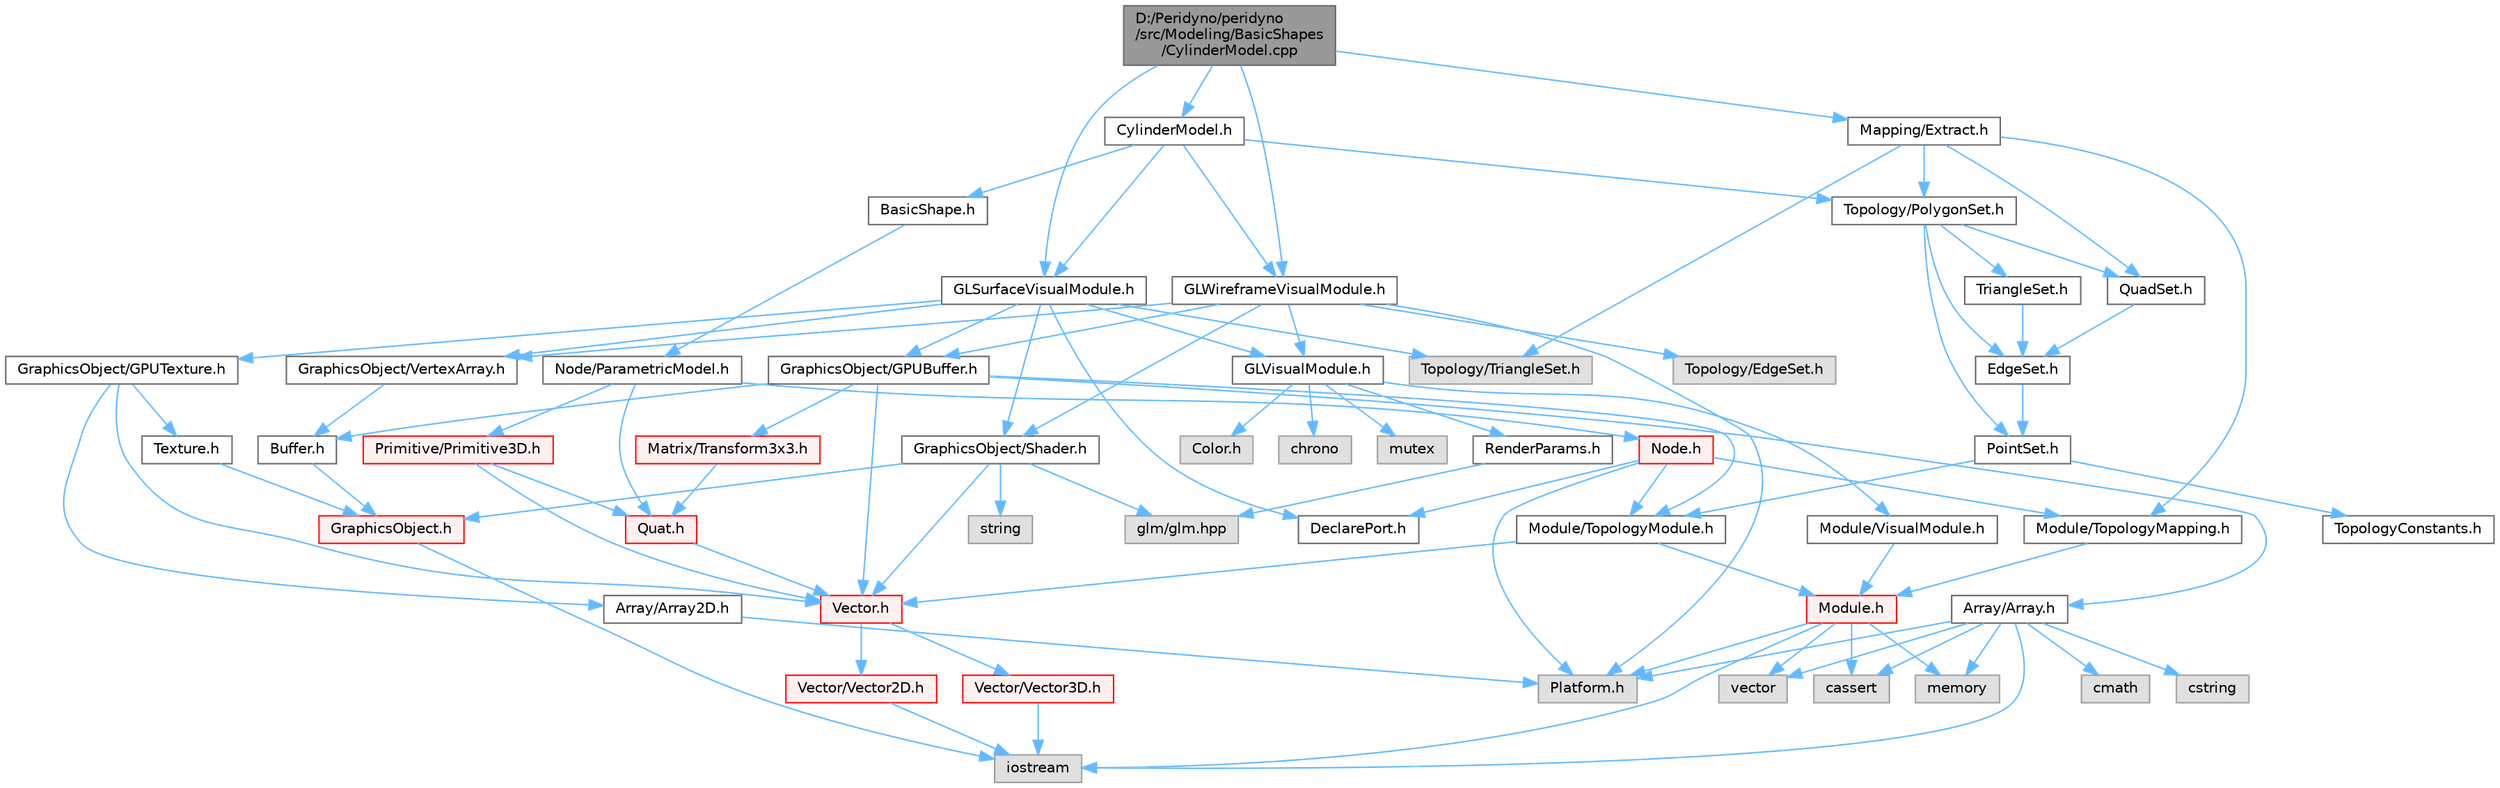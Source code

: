 digraph "D:/Peridyno/peridyno/src/Modeling/BasicShapes/CylinderModel.cpp"
{
 // LATEX_PDF_SIZE
  bgcolor="transparent";
  edge [fontname=Helvetica,fontsize=10,labelfontname=Helvetica,labelfontsize=10];
  node [fontname=Helvetica,fontsize=10,shape=box,height=0.2,width=0.4];
  Node1 [id="Node000001",label="D:/Peridyno/peridyno\l/src/Modeling/BasicShapes\l/CylinderModel.cpp",height=0.2,width=0.4,color="gray40", fillcolor="grey60", style="filled", fontcolor="black",tooltip=" "];
  Node1 -> Node2 [id="edge1_Node000001_Node000002",color="steelblue1",style="solid",tooltip=" "];
  Node2 [id="Node000002",label="CylinderModel.h",height=0.2,width=0.4,color="grey40", fillcolor="white", style="filled",URL="$_cylinder_model_8h.html",tooltip=" "];
  Node2 -> Node3 [id="edge2_Node000002_Node000003",color="steelblue1",style="solid",tooltip=" "];
  Node3 [id="Node000003",label="BasicShape.h",height=0.2,width=0.4,color="grey40", fillcolor="white", style="filled",URL="$_basic_shape_8h.html",tooltip=" "];
  Node3 -> Node4 [id="edge3_Node000003_Node000004",color="steelblue1",style="solid",tooltip=" "];
  Node4 [id="Node000004",label="Node/ParametricModel.h",height=0.2,width=0.4,color="grey40", fillcolor="white", style="filled",URL="$_parametric_model_8h.html",tooltip=" "];
  Node4 -> Node5 [id="edge4_Node000004_Node000005",color="steelblue1",style="solid",tooltip=" "];
  Node5 [id="Node000005",label="Node.h",height=0.2,width=0.4,color="red", fillcolor="#FFF0F0", style="filled",URL="$_node_8h.html",tooltip=" "];
  Node5 -> Node9 [id="edge5_Node000005_Node000009",color="steelblue1",style="solid",tooltip=" "];
  Node9 [id="Node000009",label="Platform.h",height=0.2,width=0.4,color="grey60", fillcolor="#E0E0E0", style="filled",tooltip=" "];
  Node5 -> Node71 [id="edge6_Node000005_Node000071",color="steelblue1",style="solid",tooltip=" "];
  Node71 [id="Node000071",label="DeclarePort.h",height=0.2,width=0.4,color="grey40", fillcolor="white", style="filled",URL="$_declare_port_8h.html",tooltip=" "];
  Node5 -> Node73 [id="edge7_Node000005_Node000073",color="steelblue1",style="solid",tooltip=" "];
  Node73 [id="Node000073",label="Module/TopologyModule.h",height=0.2,width=0.4,color="grey40", fillcolor="white", style="filled",URL="$_topology_module_8h.html",tooltip=" "];
  Node73 -> Node34 [id="edge8_Node000073_Node000034",color="steelblue1",style="solid",tooltip=" "];
  Node34 [id="Node000034",label="Vector.h",height=0.2,width=0.4,color="red", fillcolor="#FFF0F0", style="filled",URL="$_vector_8h.html",tooltip=" "];
  Node34 -> Node35 [id="edge9_Node000034_Node000035",color="steelblue1",style="solid",tooltip=" "];
  Node35 [id="Node000035",label="Vector/Vector2D.h",height=0.2,width=0.4,color="red", fillcolor="#FFF0F0", style="filled",URL="$_vector2_d_8h.html",tooltip=" "];
  Node35 -> Node7 [id="edge10_Node000035_Node000007",color="steelblue1",style="solid",tooltip=" "];
  Node7 [id="Node000007",label="iostream",height=0.2,width=0.4,color="grey60", fillcolor="#E0E0E0", style="filled",tooltip=" "];
  Node34 -> Node41 [id="edge11_Node000034_Node000041",color="steelblue1",style="solid",tooltip=" "];
  Node41 [id="Node000041",label="Vector/Vector3D.h",height=0.2,width=0.4,color="red", fillcolor="#FFF0F0", style="filled",URL="$_vector3_d_8h.html",tooltip=" "];
  Node41 -> Node7 [id="edge12_Node000041_Node000007",color="steelblue1",style="solid",tooltip=" "];
  Node73 -> Node74 [id="edge13_Node000073_Node000074",color="steelblue1",style="solid",tooltip=" "];
  Node74 [id="Node000074",label="Module.h",height=0.2,width=0.4,color="red", fillcolor="#FFF0F0", style="filled",URL="$_module_8h.html",tooltip=" "];
  Node74 -> Node9 [id="edge14_Node000074_Node000009",color="steelblue1",style="solid",tooltip=" "];
  Node74 -> Node25 [id="edge15_Node000074_Node000025",color="steelblue1",style="solid",tooltip=" "];
  Node25 [id="Node000025",label="memory",height=0.2,width=0.4,color="grey60", fillcolor="#E0E0E0", style="filled",tooltip=" "];
  Node74 -> Node23 [id="edge16_Node000074_Node000023",color="steelblue1",style="solid",tooltip=" "];
  Node23 [id="Node000023",label="vector",height=0.2,width=0.4,color="grey60", fillcolor="#E0E0E0", style="filled",tooltip=" "];
  Node74 -> Node22 [id="edge17_Node000074_Node000022",color="steelblue1",style="solid",tooltip=" "];
  Node22 [id="Node000022",label="cassert",height=0.2,width=0.4,color="grey60", fillcolor="#E0E0E0", style="filled",tooltip=" "];
  Node74 -> Node7 [id="edge18_Node000074_Node000007",color="steelblue1",style="solid",tooltip=" "];
  Node5 -> Node94 [id="edge19_Node000005_Node000094",color="steelblue1",style="solid",tooltip=" "];
  Node94 [id="Node000094",label="Module/TopologyMapping.h",height=0.2,width=0.4,color="grey40", fillcolor="white", style="filled",URL="$_topology_mapping_8h.html",tooltip=" "];
  Node94 -> Node74 [id="edge20_Node000094_Node000074",color="steelblue1",style="solid",tooltip=" "];
  Node4 -> Node65 [id="edge21_Node000004_Node000065",color="steelblue1",style="solid",tooltip=" "];
  Node65 [id="Node000065",label="Quat.h",height=0.2,width=0.4,color="red", fillcolor="#FFF0F0", style="filled",URL="$_quat_8h.html",tooltip="Implementation of quaternion."];
  Node65 -> Node34 [id="edge22_Node000065_Node000034",color="steelblue1",style="solid",tooltip=" "];
  Node4 -> Node98 [id="edge23_Node000004_Node000098",color="steelblue1",style="solid",tooltip=" "];
  Node98 [id="Node000098",label="Primitive/Primitive3D.h",height=0.2,width=0.4,color="red", fillcolor="#FFF0F0", style="filled",URL="$_primitive3_d_8h.html",tooltip=" "];
  Node98 -> Node34 [id="edge24_Node000098_Node000034",color="steelblue1",style="solid",tooltip=" "];
  Node98 -> Node65 [id="edge25_Node000098_Node000065",color="steelblue1",style="solid",tooltip=" "];
  Node2 -> Node102 [id="edge26_Node000002_Node000102",color="steelblue1",style="solid",tooltip=" "];
  Node102 [id="Node000102",label="GLSurfaceVisualModule.h",height=0.2,width=0.4,color="grey40", fillcolor="white", style="filled",URL="$_g_l_surface_visual_module_8h.html",tooltip=" "];
  Node102 -> Node71 [id="edge27_Node000102_Node000071",color="steelblue1",style="solid",tooltip=" "];
  Node102 -> Node103 [id="edge28_Node000102_Node000103",color="steelblue1",style="solid",tooltip=" "];
  Node103 [id="Node000103",label="Topology/TriangleSet.h",height=0.2,width=0.4,color="grey60", fillcolor="#E0E0E0", style="filled",tooltip=" "];
  Node102 -> Node104 [id="edge29_Node000102_Node000104",color="steelblue1",style="solid",tooltip=" "];
  Node104 [id="Node000104",label="GLVisualModule.h",height=0.2,width=0.4,color="grey40", fillcolor="white", style="filled",URL="$_g_l_visual_module_8h.html",tooltip=" "];
  Node104 -> Node105 [id="edge30_Node000104_Node000105",color="steelblue1",style="solid",tooltip=" "];
  Node105 [id="Node000105",label="chrono",height=0.2,width=0.4,color="grey60", fillcolor="#E0E0E0", style="filled",tooltip=" "];
  Node104 -> Node76 [id="edge31_Node000104_Node000076",color="steelblue1",style="solid",tooltip=" "];
  Node76 [id="Node000076",label="mutex",height=0.2,width=0.4,color="grey60", fillcolor="#E0E0E0", style="filled",tooltip=" "];
  Node104 -> Node106 [id="edge32_Node000104_Node000106",color="steelblue1",style="solid",tooltip=" "];
  Node106 [id="Node000106",label="Module/VisualModule.h",height=0.2,width=0.4,color="grey40", fillcolor="white", style="filled",URL="$_visual_module_8h.html",tooltip=" "];
  Node106 -> Node74 [id="edge33_Node000106_Node000074",color="steelblue1",style="solid",tooltip=" "];
  Node104 -> Node107 [id="edge34_Node000104_Node000107",color="steelblue1",style="solid",tooltip=" "];
  Node107 [id="Node000107",label="Color.h",height=0.2,width=0.4,color="grey60", fillcolor="#E0E0E0", style="filled",tooltip=" "];
  Node104 -> Node108 [id="edge35_Node000104_Node000108",color="steelblue1",style="solid",tooltip=" "];
  Node108 [id="Node000108",label="RenderParams.h",height=0.2,width=0.4,color="grey40", fillcolor="white", style="filled",URL="$_render_params_8h.html",tooltip=" "];
  Node108 -> Node69 [id="edge36_Node000108_Node000069",color="steelblue1",style="solid",tooltip=" "];
  Node69 [id="Node000069",label="glm/glm.hpp",height=0.2,width=0.4,color="grey60", fillcolor="#E0E0E0", style="filled",tooltip=" "];
  Node102 -> Node109 [id="edge37_Node000102_Node000109",color="steelblue1",style="solid",tooltip=" "];
  Node109 [id="Node000109",label="GraphicsObject/GPUBuffer.h",height=0.2,width=0.4,color="grey40", fillcolor="white", style="filled",URL="$_g_p_u_buffer_8h.html",tooltip=" "];
  Node109 -> Node110 [id="edge38_Node000109_Node000110",color="steelblue1",style="solid",tooltip=" "];
  Node110 [id="Node000110",label="Buffer.h",height=0.2,width=0.4,color="grey40", fillcolor="white", style="filled",URL="$_buffer_8h.html",tooltip=" "];
  Node110 -> Node111 [id="edge39_Node000110_Node000111",color="steelblue1",style="solid",tooltip=" "];
  Node111 [id="Node000111",label="GraphicsObject.h",height=0.2,width=0.4,color="red", fillcolor="#FFF0F0", style="filled",URL="$_graphics_object_8h.html",tooltip=" "];
  Node111 -> Node7 [id="edge40_Node000111_Node000007",color="steelblue1",style="solid",tooltip=" "];
  Node109 -> Node21 [id="edge41_Node000109_Node000021",color="steelblue1",style="solid",tooltip=" "];
  Node21 [id="Node000021",label="Array/Array.h",height=0.2,width=0.4,color="grey40", fillcolor="white", style="filled",URL="$_array_8h.html",tooltip=" "];
  Node21 -> Node9 [id="edge42_Node000021_Node000009",color="steelblue1",style="solid",tooltip=" "];
  Node21 -> Node22 [id="edge43_Node000021_Node000022",color="steelblue1",style="solid",tooltip=" "];
  Node21 -> Node23 [id="edge44_Node000021_Node000023",color="steelblue1",style="solid",tooltip=" "];
  Node21 -> Node7 [id="edge45_Node000021_Node000007",color="steelblue1",style="solid",tooltip=" "];
  Node21 -> Node24 [id="edge46_Node000021_Node000024",color="steelblue1",style="solid",tooltip=" "];
  Node24 [id="Node000024",label="cstring",height=0.2,width=0.4,color="grey60", fillcolor="#E0E0E0", style="filled",tooltip=" "];
  Node21 -> Node25 [id="edge47_Node000021_Node000025",color="steelblue1",style="solid",tooltip=" "];
  Node21 -> Node26 [id="edge48_Node000021_Node000026",color="steelblue1",style="solid",tooltip=" "];
  Node26 [id="Node000026",label="cmath",height=0.2,width=0.4,color="grey60", fillcolor="#E0E0E0", style="filled",tooltip=" "];
  Node109 -> Node34 [id="edge49_Node000109_Node000034",color="steelblue1",style="solid",tooltip=" "];
  Node109 -> Node64 [id="edge50_Node000109_Node000064",color="steelblue1",style="solid",tooltip=" "];
  Node64 [id="Node000064",label="Matrix/Transform3x3.h",height=0.2,width=0.4,color="red", fillcolor="#FFF0F0", style="filled",URL="$_transform3x3_8h.html",tooltip=" "];
  Node64 -> Node65 [id="edge51_Node000064_Node000065",color="steelblue1",style="solid",tooltip=" "];
  Node109 -> Node73 [id="edge52_Node000109_Node000073",color="steelblue1",style="solid",tooltip=" "];
  Node102 -> Node112 [id="edge53_Node000102_Node000112",color="steelblue1",style="solid",tooltip=" "];
  Node112 [id="Node000112",label="GraphicsObject/GPUTexture.h",height=0.2,width=0.4,color="grey40", fillcolor="white", style="filled",URL="$_g_p_u_texture_8h.html",tooltip=" "];
  Node112 -> Node113 [id="edge54_Node000112_Node000113",color="steelblue1",style="solid",tooltip=" "];
  Node113 [id="Node000113",label="Texture.h",height=0.2,width=0.4,color="grey40", fillcolor="white", style="filled",URL="$_texture_8h.html",tooltip=" "];
  Node113 -> Node111 [id="edge55_Node000113_Node000111",color="steelblue1",style="solid",tooltip=" "];
  Node112 -> Node34 [id="edge56_Node000112_Node000034",color="steelblue1",style="solid",tooltip=" "];
  Node112 -> Node27 [id="edge57_Node000112_Node000027",color="steelblue1",style="solid",tooltip=" "];
  Node27 [id="Node000027",label="Array/Array2D.h",height=0.2,width=0.4,color="grey40", fillcolor="white", style="filled",URL="$_array2_d_8h.html",tooltip=" "];
  Node27 -> Node9 [id="edge58_Node000027_Node000009",color="steelblue1",style="solid",tooltip=" "];
  Node102 -> Node114 [id="edge59_Node000102_Node000114",color="steelblue1",style="solid",tooltip=" "];
  Node114 [id="Node000114",label="GraphicsObject/VertexArray.h",height=0.2,width=0.4,color="grey40", fillcolor="white", style="filled",URL="$_vertex_array_8h.html",tooltip=" "];
  Node114 -> Node110 [id="edge60_Node000114_Node000110",color="steelblue1",style="solid",tooltip=" "];
  Node102 -> Node115 [id="edge61_Node000102_Node000115",color="steelblue1",style="solid",tooltip=" "];
  Node115 [id="Node000115",label="GraphicsObject/Shader.h",height=0.2,width=0.4,color="grey40", fillcolor="white", style="filled",URL="$_shader_8h.html",tooltip=" "];
  Node115 -> Node111 [id="edge62_Node000115_Node000111",color="steelblue1",style="solid",tooltip=" "];
  Node115 -> Node12 [id="edge63_Node000115_Node000012",color="steelblue1",style="solid",tooltip=" "];
  Node12 [id="Node000012",label="string",height=0.2,width=0.4,color="grey60", fillcolor="#E0E0E0", style="filled",tooltip=" "];
  Node115 -> Node34 [id="edge64_Node000115_Node000034",color="steelblue1",style="solid",tooltip=" "];
  Node115 -> Node69 [id="edge65_Node000115_Node000069",color="steelblue1",style="solid",tooltip=" "];
  Node2 -> Node116 [id="edge66_Node000002_Node000116",color="steelblue1",style="solid",tooltip=" "];
  Node116 [id="Node000116",label="GLWireframeVisualModule.h",height=0.2,width=0.4,color="grey40", fillcolor="white", style="filled",URL="$_g_l_wireframe_visual_module_8h.html",tooltip=" "];
  Node116 -> Node9 [id="edge67_Node000116_Node000009",color="steelblue1",style="solid",tooltip=" "];
  Node116 -> Node117 [id="edge68_Node000116_Node000117",color="steelblue1",style="solid",tooltip=" "];
  Node117 [id="Node000117",label="Topology/EdgeSet.h",height=0.2,width=0.4,color="grey60", fillcolor="#E0E0E0", style="filled",tooltip=" "];
  Node116 -> Node104 [id="edge69_Node000116_Node000104",color="steelblue1",style="solid",tooltip=" "];
  Node116 -> Node109 [id="edge70_Node000116_Node000109",color="steelblue1",style="solid",tooltip=" "];
  Node116 -> Node114 [id="edge71_Node000116_Node000114",color="steelblue1",style="solid",tooltip=" "];
  Node116 -> Node115 [id="edge72_Node000116_Node000115",color="steelblue1",style="solid",tooltip=" "];
  Node2 -> Node118 [id="edge73_Node000002_Node000118",color="steelblue1",style="solid",tooltip=" "];
  Node118 [id="Node000118",label="Topology/PolygonSet.h",height=0.2,width=0.4,color="grey40", fillcolor="white", style="filled",URL="$_polygon_set_8h.html",tooltip=" "];
  Node118 -> Node119 [id="edge74_Node000118_Node000119",color="steelblue1",style="solid",tooltip=" "];
  Node119 [id="Node000119",label="PointSet.h",height=0.2,width=0.4,color="grey40", fillcolor="white", style="filled",URL="$_cuda_2_topology_2_point_set_8h.html",tooltip=" "];
  Node119 -> Node120 [id="edge75_Node000119_Node000120",color="steelblue1",style="solid",tooltip=" "];
  Node120 [id="Node000120",label="TopologyConstants.h",height=0.2,width=0.4,color="grey40", fillcolor="white", style="filled",URL="$_topology_constants_8h.html",tooltip=" "];
  Node119 -> Node73 [id="edge76_Node000119_Node000073",color="steelblue1",style="solid",tooltip=" "];
  Node118 -> Node121 [id="edge77_Node000118_Node000121",color="steelblue1",style="solid",tooltip=" "];
  Node121 [id="Node000121",label="EdgeSet.h",height=0.2,width=0.4,color="grey40", fillcolor="white", style="filled",URL="$_cuda_2_topology_2_edge_set_8h.html",tooltip=" "];
  Node121 -> Node119 [id="edge78_Node000121_Node000119",color="steelblue1",style="solid",tooltip=" "];
  Node118 -> Node122 [id="edge79_Node000118_Node000122",color="steelblue1",style="solid",tooltip=" "];
  Node122 [id="Node000122",label="TriangleSet.h",height=0.2,width=0.4,color="grey40", fillcolor="white", style="filled",URL="$_cuda_2_topology_2_triangle_set_8h.html",tooltip=" "];
  Node122 -> Node121 [id="edge80_Node000122_Node000121",color="steelblue1",style="solid",tooltip=" "];
  Node118 -> Node123 [id="edge81_Node000118_Node000123",color="steelblue1",style="solid",tooltip=" "];
  Node123 [id="Node000123",label="QuadSet.h",height=0.2,width=0.4,color="grey40", fillcolor="white", style="filled",URL="$_quad_set_8h.html",tooltip=" "];
  Node123 -> Node121 [id="edge82_Node000123_Node000121",color="steelblue1",style="solid",tooltip=" "];
  Node1 -> Node102 [id="edge83_Node000001_Node000102",color="steelblue1",style="solid",tooltip=" "];
  Node1 -> Node116 [id="edge84_Node000001_Node000116",color="steelblue1",style="solid",tooltip=" "];
  Node1 -> Node124 [id="edge85_Node000001_Node000124",color="steelblue1",style="solid",tooltip=" "];
  Node124 [id="Node000124",label="Mapping/Extract.h",height=0.2,width=0.4,color="grey40", fillcolor="white", style="filled",URL="$_extract_8h.html",tooltip=" "];
  Node124 -> Node94 [id="edge86_Node000124_Node000094",color="steelblue1",style="solid",tooltip=" "];
  Node124 -> Node103 [id="edge87_Node000124_Node000103",color="steelblue1",style="solid",tooltip=" "];
  Node124 -> Node123 [id="edge88_Node000124_Node000123",color="steelblue1",style="solid",tooltip=" "];
  Node124 -> Node118 [id="edge89_Node000124_Node000118",color="steelblue1",style="solid",tooltip=" "];
}
